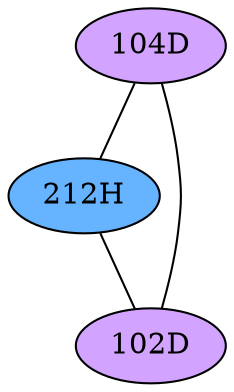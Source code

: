 // The Round Table
graph {
	"104D" [fillcolor="#D3A4FF" style=radial]
	"212H" [fillcolor="#66B3FF" style=radial]
	"104D" -- "212H" [penwidth=1]
	"104D" [fillcolor="#D3A4FF" style=radial]
	"102D" [fillcolor="#D3A4FF" style=radial]
	"104D" -- "102D" [penwidth=1]
	"212H" [fillcolor="#66B3FF" style=radial]
	"102D" [fillcolor="#D3A4FF" style=radial]
	"212H" -- "102D" [penwidth=1]
}
